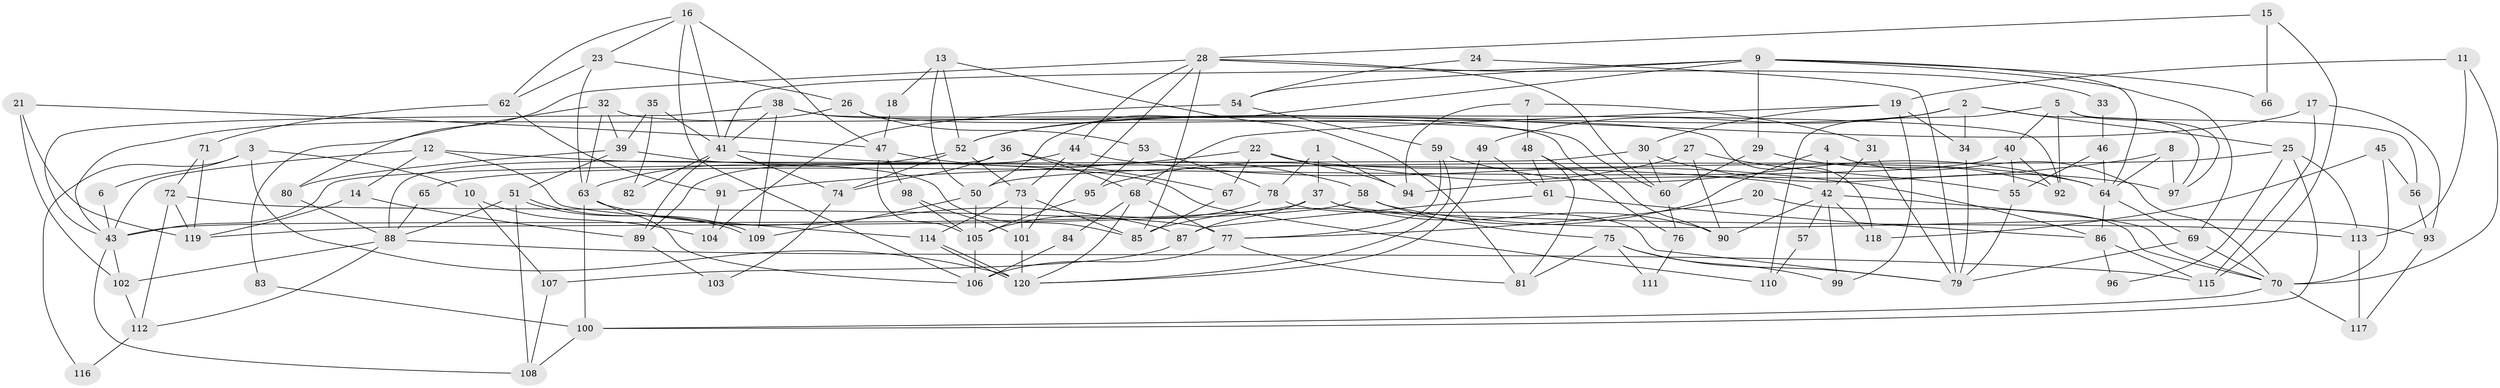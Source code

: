 // Generated by graph-tools (version 1.1) at 2025/51/03/09/25 04:51:04]
// undirected, 120 vertices, 240 edges
graph export_dot {
graph [start="1"]
  node [color=gray90,style=filled];
  1;
  2;
  3;
  4;
  5;
  6;
  7;
  8;
  9;
  10;
  11;
  12;
  13;
  14;
  15;
  16;
  17;
  18;
  19;
  20;
  21;
  22;
  23;
  24;
  25;
  26;
  27;
  28;
  29;
  30;
  31;
  32;
  33;
  34;
  35;
  36;
  37;
  38;
  39;
  40;
  41;
  42;
  43;
  44;
  45;
  46;
  47;
  48;
  49;
  50;
  51;
  52;
  53;
  54;
  55;
  56;
  57;
  58;
  59;
  60;
  61;
  62;
  63;
  64;
  65;
  66;
  67;
  68;
  69;
  70;
  71;
  72;
  73;
  74;
  75;
  76;
  77;
  78;
  79;
  80;
  81;
  82;
  83;
  84;
  85;
  86;
  87;
  88;
  89;
  90;
  91;
  92;
  93;
  94;
  95;
  96;
  97;
  98;
  99;
  100;
  101;
  102;
  103;
  104;
  105;
  106;
  107;
  108;
  109;
  110;
  111;
  112;
  113;
  114;
  115;
  116;
  117;
  118;
  119;
  120;
  1 -- 94;
  1 -- 78;
  1 -- 37;
  2 -- 49;
  2 -- 25;
  2 -- 34;
  2 -- 52;
  2 -- 97;
  3 -- 120;
  3 -- 10;
  3 -- 6;
  3 -- 116;
  4 -- 70;
  4 -- 42;
  4 -- 85;
  5 -- 92;
  5 -- 97;
  5 -- 40;
  5 -- 56;
  5 -- 110;
  6 -- 43;
  7 -- 31;
  7 -- 94;
  7 -- 48;
  8 -- 64;
  8 -- 97;
  8 -- 94;
  9 -- 69;
  9 -- 50;
  9 -- 29;
  9 -- 41;
  9 -- 54;
  9 -- 64;
  9 -- 66;
  10 -- 104;
  10 -- 107;
  11 -- 70;
  11 -- 19;
  11 -- 113;
  12 -- 43;
  12 -- 114;
  12 -- 14;
  12 -- 110;
  13 -- 52;
  13 -- 50;
  13 -- 18;
  13 -- 81;
  14 -- 89;
  14 -- 119;
  15 -- 115;
  15 -- 28;
  15 -- 66;
  16 -- 106;
  16 -- 62;
  16 -- 23;
  16 -- 41;
  16 -- 47;
  17 -- 115;
  17 -- 52;
  17 -- 93;
  18 -- 47;
  19 -- 68;
  19 -- 34;
  19 -- 30;
  19 -- 99;
  20 -- 77;
  20 -- 70;
  21 -- 47;
  21 -- 119;
  21 -- 102;
  22 -- 67;
  22 -- 64;
  22 -- 91;
  22 -- 94;
  23 -- 63;
  23 -- 26;
  23 -- 62;
  24 -- 79;
  24 -- 54;
  25 -- 100;
  25 -- 113;
  25 -- 50;
  25 -- 96;
  26 -- 118;
  26 -- 43;
  26 -- 53;
  27 -- 95;
  27 -- 90;
  27 -- 55;
  28 -- 60;
  28 -- 85;
  28 -- 33;
  28 -- 44;
  28 -- 80;
  28 -- 101;
  29 -- 92;
  29 -- 60;
  30 -- 43;
  30 -- 60;
  30 -- 97;
  31 -- 79;
  31 -- 42;
  32 -- 90;
  32 -- 63;
  32 -- 39;
  32 -- 83;
  33 -- 46;
  34 -- 79;
  35 -- 39;
  35 -- 41;
  35 -- 82;
  36 -- 74;
  36 -- 88;
  36 -- 67;
  36 -- 68;
  37 -- 43;
  37 -- 87;
  37 -- 90;
  37 -- 113;
  38 -- 60;
  38 -- 41;
  38 -- 43;
  38 -- 92;
  38 -- 109;
  39 -- 51;
  39 -- 80;
  39 -- 85;
  40 -- 55;
  40 -- 65;
  40 -- 92;
  41 -- 42;
  41 -- 74;
  41 -- 82;
  41 -- 89;
  42 -- 70;
  42 -- 57;
  42 -- 90;
  42 -- 99;
  42 -- 118;
  43 -- 102;
  43 -- 108;
  44 -- 73;
  44 -- 86;
  44 -- 89;
  45 -- 56;
  45 -- 70;
  45 -- 118;
  46 -- 64;
  46 -- 55;
  47 -- 105;
  47 -- 58;
  47 -- 98;
  48 -- 81;
  48 -- 61;
  48 -- 76;
  49 -- 61;
  49 -- 120;
  50 -- 109;
  50 -- 105;
  51 -- 88;
  51 -- 109;
  51 -- 109;
  51 -- 108;
  52 -- 73;
  52 -- 63;
  52 -- 74;
  53 -- 78;
  53 -- 95;
  54 -- 59;
  54 -- 104;
  55 -- 79;
  56 -- 93;
  57 -- 110;
  58 -- 119;
  58 -- 75;
  58 -- 93;
  59 -- 120;
  59 -- 64;
  59 -- 77;
  60 -- 76;
  61 -- 87;
  61 -- 86;
  62 -- 71;
  62 -- 91;
  63 -- 106;
  63 -- 87;
  63 -- 100;
  64 -- 86;
  64 -- 69;
  65 -- 88;
  67 -- 85;
  68 -- 77;
  68 -- 84;
  68 -- 120;
  69 -- 70;
  69 -- 79;
  70 -- 100;
  70 -- 117;
  71 -- 72;
  71 -- 119;
  72 -- 77;
  72 -- 112;
  72 -- 119;
  73 -- 101;
  73 -- 85;
  73 -- 114;
  74 -- 103;
  75 -- 99;
  75 -- 79;
  75 -- 81;
  75 -- 111;
  76 -- 111;
  77 -- 81;
  77 -- 106;
  78 -- 105;
  78 -- 79;
  80 -- 88;
  83 -- 100;
  84 -- 106;
  86 -- 96;
  86 -- 115;
  87 -- 107;
  88 -- 102;
  88 -- 112;
  88 -- 115;
  89 -- 103;
  91 -- 104;
  93 -- 117;
  95 -- 105;
  98 -- 101;
  98 -- 105;
  100 -- 108;
  101 -- 120;
  102 -- 112;
  105 -- 106;
  107 -- 108;
  112 -- 116;
  113 -- 117;
  114 -- 120;
  114 -- 120;
}
